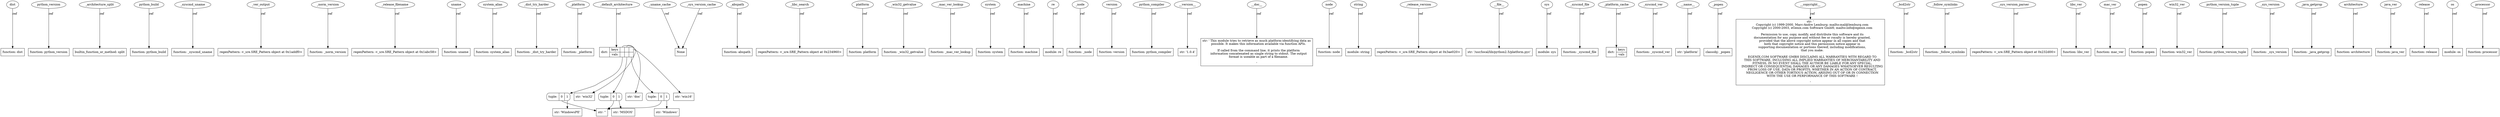 digraph G {
    overlap=false;

    name3791456 [label="dist", shape="ellipse"];
    function3814832 [label="function: dist", shape="box"];
    name3781240 [label="python_version", shape="ellipse"];
    function3854128 [label="function: python_version", shape="box"];
    name3669600 [label="_architecture_split", shape="ellipse"];
    builtin_function_or_method3856144 [label="builtin_function_or_method: split", shape="box"];
    name3781440 [label="python_build", shape="ellipse"];
    function3854256 [label="function: python_build", shape="box"];
    name3778904 [label="_syscmd_uname", shape="ellipse"];
    function3853424 [label="function: _syscmd_uname", shape="box"];
    name3774528 [label="_ver_output", shape="ellipse"];
    _sre_SRE_Pattern1760752 [label="regexPattern: <_sre.SRE_Pattern object at 0x1addf0>", shape="box"];
    name3776328 [label="_norm_version", shape="ellipse"];
    function3852592 [label="function: _norm_version", shape="box"];
    name3668256 [label="_release_filename", shape="ellipse"];
    _sre_SRE_Pattern1752152 [label="regexPattern: <_sre.SRE_Pattern object at 0x1abc58>", shape="box"];
    name1802528 [label="uname", shape="ellipse"];
    function3853616 [label="function: uname", shape="box"];
    name3777304 [label="system_alias", shape="ellipse"];
    function3853168 [label="function: system_alias", shape="box"];
    name3775688 [label="_dist_try_harder", shape="ellipse"];
    function3814640 [label="function: _dist_try_harder", shape="box"];
    name3777384 [label="_platform", shape="ellipse"];
    function3853232 [label="function: _platform", shape="box"];
    name3669552 [label="_default_architecture", shape="ellipse"];
    dict3787200 [label="dict: | {keys|vals}|{<k0>|<v0>}|{<k1>|<v1>}|{<k2>|<v2>}", shape="record"];
    str1743232 [label="str: 'win32'", shape="box"];
    tuple3766032 [label="tuple: | <0> 0|<1> 1", shape="Mrecord"];
    str1634360 [label="str: ''", shape="box"];
    str3781880 [label="str: 'WindowsPE'", shape="box"];
    str3791840 [label="str: 'dos'", shape="box"];
    tuple3767472 [label="tuple: | <0> 0|<1> 1", shape="Mrecord"];
    str1634360 [label="str: ''", shape="box"];
    str3813024 [label="str: 'MSDOS'", shape="box"];
    str3791808 [label="str: 'win16'", shape="box"];
    tuple3779280 [label="tuple: | <0> 0|<1> 1", shape="Mrecord"];
    str1634360 [label="str: ''", shape="box"];
    str3812992 [label="str: 'Windows'", shape="box"];
    name3780144 [label="_uname_cache", shape="ellipse"];
    none [label="None", shape="box"];
    name3810592 [label="_abspath", shape="ellipse"];
    function1838576 [label="function: abspath", shape="box"];
    name3769552 [label="_libc_search", shape="ellipse"];
    _sre_SRE_Pattern2312544 [label="regexPattern: <_sre.SRE_Pattern object at 0x234960>", shape="box"];
    name1644832 [label="platform", shape="ellipse"];
    function3862640 [label="function: platform", shape="box"];
    name3775088 [label="_win32_getvalue", shape="ellipse"];
    function3852720 [label="function: _win32_getvalue", shape="box"];
    name3777744 [label="_mac_ver_lookup", shape="ellipse"];
    function3852848 [label="function: _mac_ver_lookup", shape="box"];
    name1802464 [label="system", shape="ellipse"];
    function3853680 [label="function: system", shape="box"];
    name3809632 [label="machine", shape="ellipse"];
    function3853936 [label="function: machine", shape="box"];
    name1825792 [label="re", shape="ellipse"];
    module3417584 [label="module: re", shape="box"];
    name3810528 [label="_node", shape="ellipse"];
    function3853296 [label="function: _node", shape="box"];
    name1644672 [label="version", shape="ellipse"];
    function3853872 [label="function: version", shape="box"];
    name3781520 [label="python_compiler", shape="ellipse"];
    function3862576 [label="function: python_compiler", shape="box"];
    name3357896 [label="__version__", shape="ellipse"];
    str3763968 [label="str: '1.0.4'", shape="box"];
    name1599232 [label="__doc__", shape="ellipse"];
    str2295808 [label="str: ' This module tries to retrieve as much platform-identifying data as\n    possible. It makes this information available via function APIs.\n\n    If called from the command line, it prints the platform\n    information concatenated as single string to stdout. The output\n    format is useable as part of a filename.\n\n'", shape="box"];
    name3811840 [label="node", shape="ellipse"];
    function3853744 [label="function: node", shape="box"];
    name3394656 [label="string", shape="ellipse"];
    module3833584 [label="module: string", shape="box"];
    name3774968 [label="_release_version", shape="ellipse"];
    _sre_SRE_Pattern3858464 [label="regexPattern: <_sre.SRE_Pattern object at 0x3ae020>", shape="box"];
    name1686528 [label="__file__", shape="ellipse"];
    str3814432 [label="str: '/usr/local/lib/python2.5/platform.pyc'", shape="box"];
    name3669696 [label="_sys_version_cache", shape="ellipse"];
    none [label="None", shape="box"];
    name1644256 [label="sys", shape="ellipse"];
    module1644208 [label="module: sys", shape="box"];
    name3779504 [label="_syscmd_file", shape="ellipse"];
    function3853488 [label="function: _syscmd_file", shape="box"];
    name3781560 [label="_platform_cache", shape="ellipse"];
    dict3787920 [label="dict: | {keys|vals}", shape="record"];
    name3774608 [label="_syscmd_ver", shape="ellipse"];
    function3852656 [label="function: _syscmd_ver", shape="box"];
    name1599392 [label="__name__", shape="ellipse"];
    str3813120 [label="str: 'platform'", shape="box"];
    name3791488 [label="_popen", shape="ellipse"];
    classobj3825952 [label="classobj: _popen", shape="box"];
    name3781920 [label="__copyright__", shape="ellipse"];
    str8912384 [label="str: '\n    Copyright (c) 1999-2000, Marc-Andre Lemburg; mailto:mal@lemburg.com\n    Copyright (c) 2000-2003, eGenix.com Software GmbH; mailto:info@egenix.com\n\n    Permission to use, copy, modify, and distribute this software and its\n    documentation for any purpose and without fee or royalty is hereby granted,\n    provided that the above copyright notice appear in all copies and that\n    both that copyright notice and this permission notice appear in\n    supporting documentation or portions thereof, including modifications,\n    that you make.\n\n    EGENIX.COM SOFTWARE GMBH DISCLAIMS ALL WARRANTIES WITH REGARD TO\n    THIS SOFTWARE, INCLUDING ALL IMPLIED WARRANTIES OF MERCHANTABILITY AND\n    FITNESS, IN NO EVENT SHALL THE AUTHOR BE LIABLE FOR ANY SPECIAL,\n    INDIRECT OR CONSEQUENTIAL DAMAGES OR ANY DAMAGES WHATSOEVER RESULTING\n    FROM LOSS OF USE, DATA OR PROFITS, WHETHER IN AN ACTION OF CONTRACT,\n    NEGLIGENCE OR OTHER TORTIOUS ACTION, ARISING OUT OF OR IN CONNECTION\n    WITH THE USE OR PERFORMANCE OF THIS SOFTWARE !\n\n'", shape="box"];
    name3792768 [label="_bcd2str", shape="ellipse"];
    function3852912 [label="function: _bcd2str", shape="box"];
    name3778344 [label="_follow_symlinks", shape="ellipse"];
    function3853360 [label="function: _follow_symlinks", shape="box"];
    name3669744 [label="_sys_version_parser", shape="ellipse"];
    _sre_SRE_Pattern2305280 [label="regexPattern: <_sre.SRE_Pattern object at 0x232d00>", shape="box"];
    name3790912 [label="libc_ver", shape="ellipse"];
    function3817328 [label="function: libc_ver", shape="box"];
    name3809792 [label="mac_ver", shape="ellipse"];
    function3852976 [label="function: mac_ver", shape="box"];
    name1803040 [label="popen", shape="ellipse"];
    function3814960 [label="function: popen", shape="box"];
    name3777264 [label="win32_ver", shape="ellipse"];
    function3852784 [label="function: win32_ver", shape="box"];
    name3669888 [label="python_version_tuple", shape="ellipse"];
    function3854192 [label="function: python_version_tuple", shape="box"];
    name3781120 [label="_sys_version", shape="ellipse"];
    function3854064 [label="function: _sys_version", shape="box"];
    name3779384 [label="_java_getprop", shape="ellipse"];
    function3853040 [label="function: _java_getprop", shape="box"];
    name3779664 [label="architecture", shape="ellipse"];
    function3853552 [label="function: architecture", shape="box"];
    name3810080 [label="java_ver", shape="ellipse"];
    function3853104 [label="function: java_ver", shape="box"];
    name3598784 [label="release", shape="ellipse"];
    function3853808 [label="function: release", shape="box"];
    name1686304 [label="os", shape="ellipse"];
    module1799856 [label="module: os", shape="box"];
    name3780384 [label="processor", shape="ellipse"];
    function3854000 [label="function: processor", shape="box"];

    dict3787200:k0 -> str1743232 [label=""];
    dict3787200:v0 -> tuple3766032 [label=""];
    dict3787200:k1 -> str3791840 [label=""];
    dict3787200:v1 -> tuple3767472 [label=""];
    dict3787200:k2 -> str3791808 [label=""];
    dict3787200:v2 -> tuple3779280 [label=""];
    tuple3766032:0 -> str1634360 [label=""];
    tuple3766032:1 -> str3781880 [label=""];
    tuple3767472:0 -> str1634360 [label=""];
    tuple3767472:1 -> str3813024 [label=""];
    tuple3779280:0 -> str1634360 [label=""];
    tuple3779280:1 -> str3812992 [label=""];
    name3791456 -> function3814832 [label="ref"];
    name3781240 -> function3854128 [label="ref"];
    name3669600 -> builtin_function_or_method3856144 [label="ref"];
    name3781440 -> function3854256 [label="ref"];
    name3778904 -> function3853424 [label="ref"];
    name3774528 -> _sre_SRE_Pattern1760752 [label="ref"];
    name3776328 -> function3852592 [label="ref"];
    name3668256 -> _sre_SRE_Pattern1752152 [label="ref"];
    name1802528 -> function3853616 [label="ref"];
    name3777304 -> function3853168 [label="ref"];
    name3775688 -> function3814640 [label="ref"];
    name3777384 -> function3853232 [label="ref"];
    name3669552 -> dict3787200 [label="ref"];
    name3780144 -> none [label="ref"];
    name3810592 -> function1838576 [label="ref"];
    name3769552 -> _sre_SRE_Pattern2312544 [label="ref"];
    name1644832 -> function3862640 [label="ref"];
    name3775088 -> function3852720 [label="ref"];
    name3777744 -> function3852848 [label="ref"];
    name1802464 -> function3853680 [label="ref"];
    name3809632 -> function3853936 [label="ref"];
    name1825792 -> module3417584 [label="ref"];
    name3810528 -> function3853296 [label="ref"];
    name1644672 -> function3853872 [label="ref"];
    name3781520 -> function3862576 [label="ref"];
    name3357896 -> str3763968 [label="ref"];
    name1599232 -> str2295808 [label="ref"];
    name3811840 -> function3853744 [label="ref"];
    name3394656 -> module3833584 [label="ref"];
    name3774968 -> _sre_SRE_Pattern3858464 [label="ref"];
    name1686528 -> str3814432 [label="ref"];
    name3669696 -> none [label="ref"];
    name1644256 -> module1644208 [label="ref"];
    name3779504 -> function3853488 [label="ref"];
    name3781560 -> dict3787920 [label="ref"];
    name3774608 -> function3852656 [label="ref"];
    name1599392 -> str3813120 [label="ref"];
    name3791488 -> classobj3825952 [label="ref"];
    name3781920 -> str8912384 [label="ref"];
    name3792768 -> function3852912 [label="ref"];
    name3778344 -> function3853360 [label="ref"];
    name3669744 -> _sre_SRE_Pattern2305280 [label="ref"];
    name3790912 -> function3817328 [label="ref"];
    name3809792 -> function3852976 [label="ref"];
    name1803040 -> function3814960 [label="ref"];
    name3777264 -> function3852784 [label="ref"];
    name3669888 -> function3854192 [label="ref"];
    name3781120 -> function3854064 [label="ref"];
    name3779384 -> function3853040 [label="ref"];
    name3779664 -> function3853552 [label="ref"];
    name3810080 -> function3853104 [label="ref"];
    name3598784 -> function3853808 [label="ref"];
    name1686304 -> module1799856 [label="ref"];
    name3780384 -> function3854000 [label="ref"];

}
